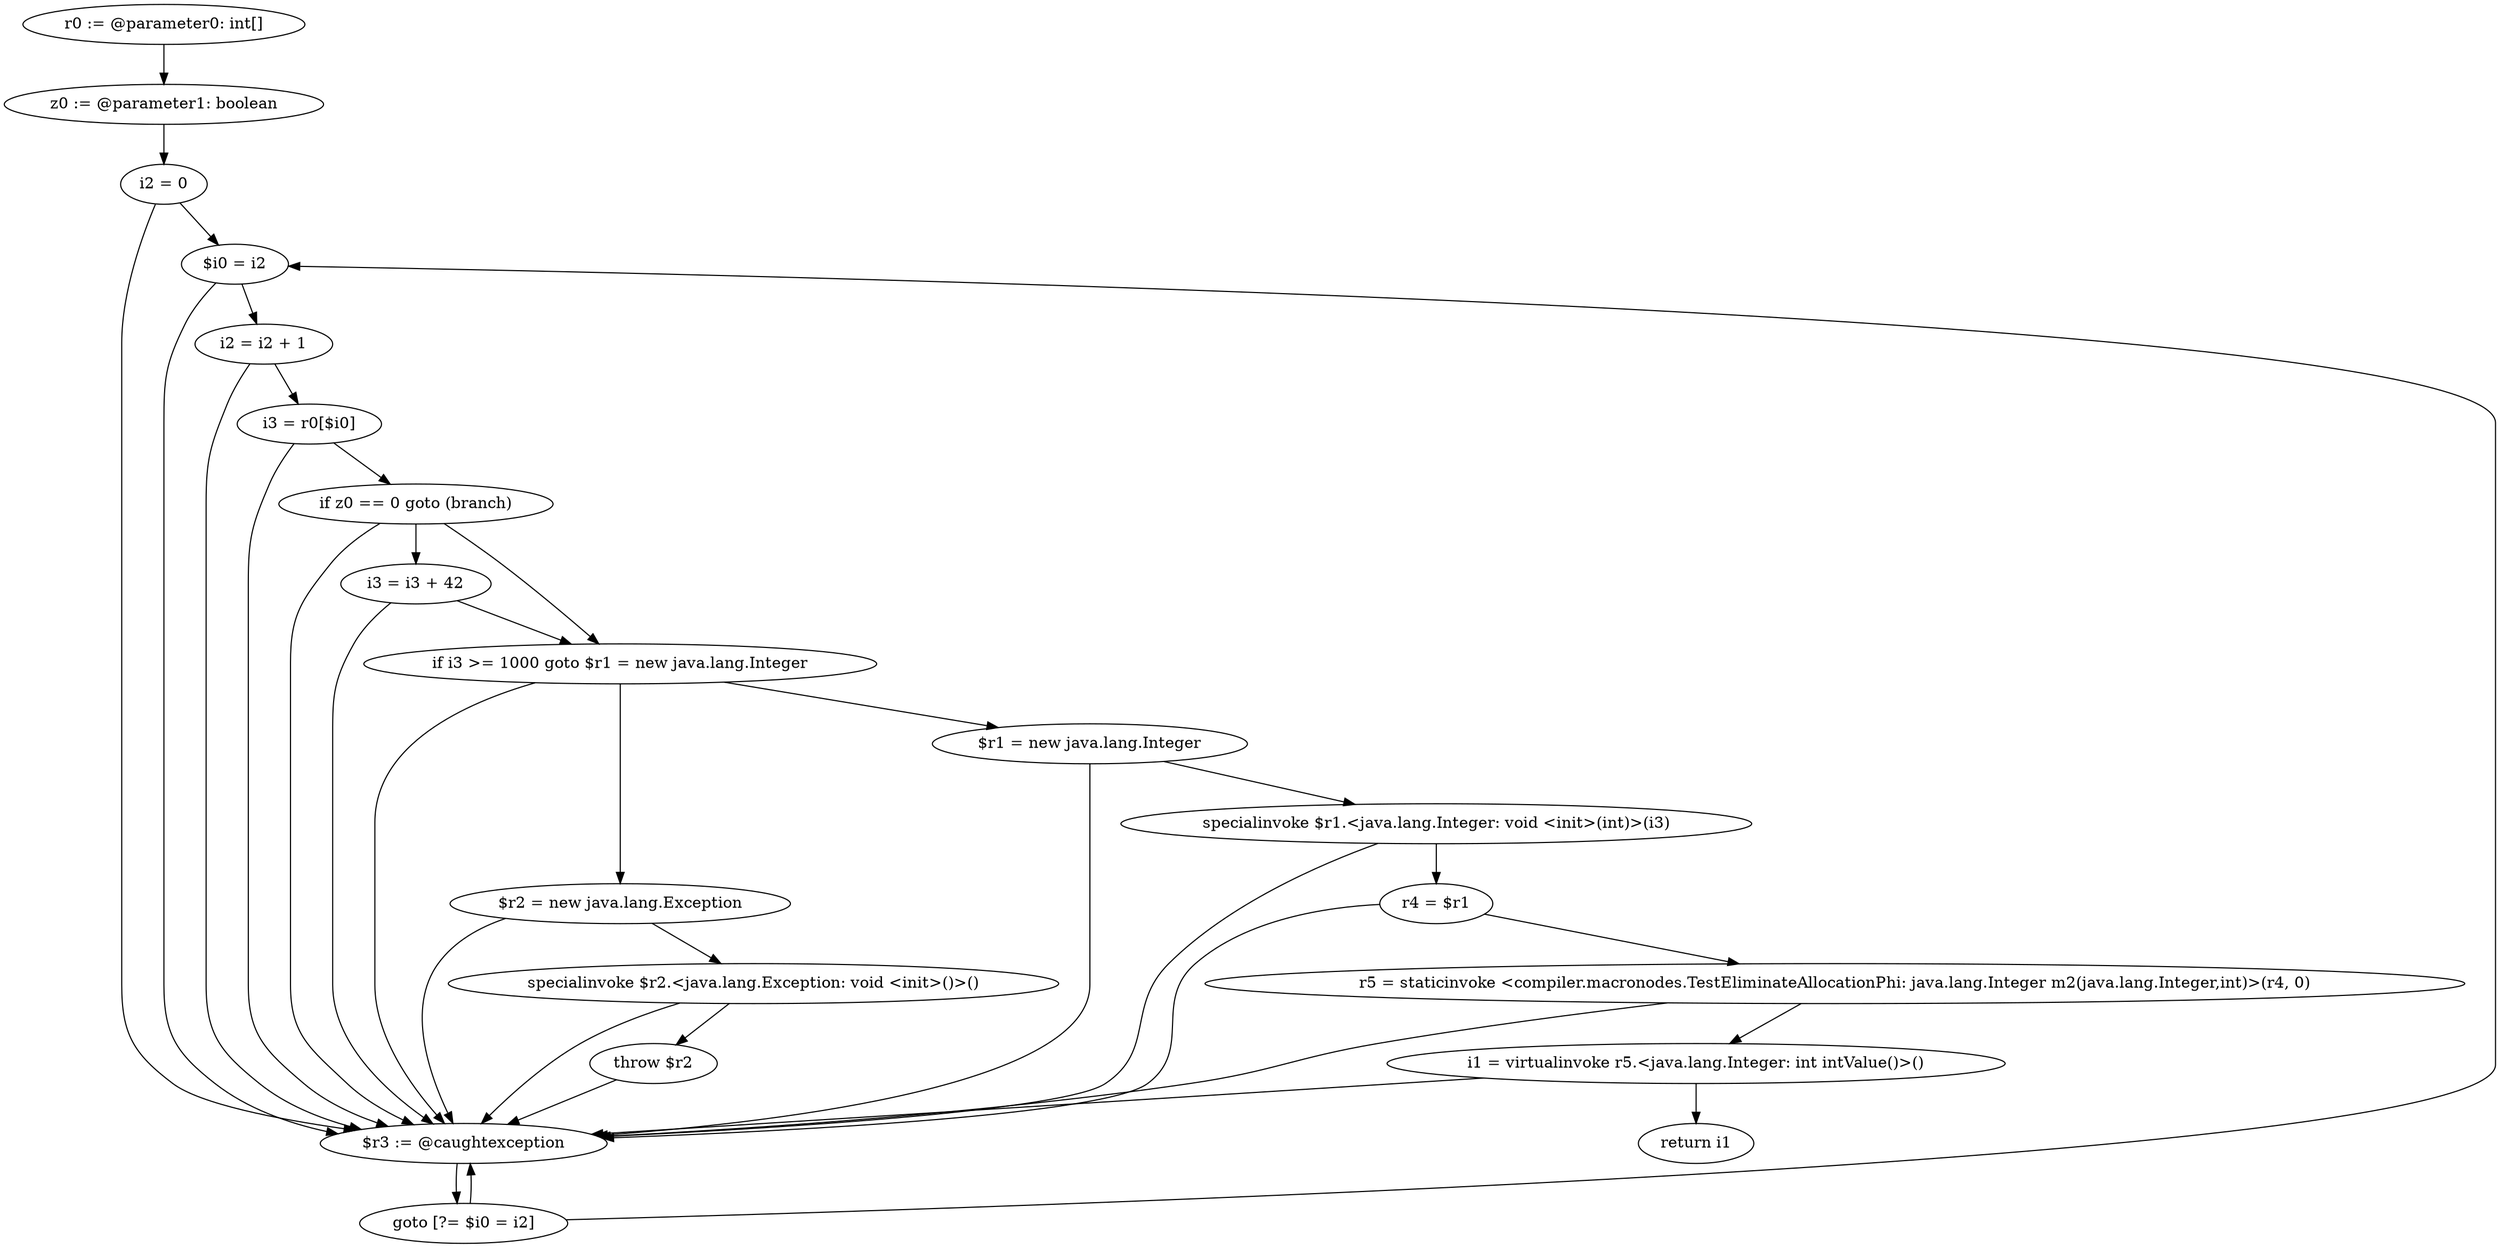 digraph "unitGraph" {
    "r0 := @parameter0: int[]"
    "z0 := @parameter1: boolean"
    "i2 = 0"
    "$i0 = i2"
    "i2 = i2 + 1"
    "i3 = r0[$i0]"
    "if z0 == 0 goto (branch)"
    "i3 = i3 + 42"
    "if i3 >= 1000 goto $r1 = new java.lang.Integer"
    "$r2 = new java.lang.Exception"
    "specialinvoke $r2.<java.lang.Exception: void <init>()>()"
    "throw $r2"
    "$r1 = new java.lang.Integer"
    "specialinvoke $r1.<java.lang.Integer: void <init>(int)>(i3)"
    "r4 = $r1"
    "r5 = staticinvoke <compiler.macronodes.TestEliminateAllocationPhi: java.lang.Integer m2(java.lang.Integer,int)>(r4, 0)"
    "i1 = virtualinvoke r5.<java.lang.Integer: int intValue()>()"
    "return i1"
    "$r3 := @caughtexception"
    "goto [?= $i0 = i2]"
    "r0 := @parameter0: int[]"->"z0 := @parameter1: boolean";
    "z0 := @parameter1: boolean"->"i2 = 0";
    "i2 = 0"->"$i0 = i2";
    "i2 = 0"->"$r3 := @caughtexception";
    "$i0 = i2"->"i2 = i2 + 1";
    "$i0 = i2"->"$r3 := @caughtexception";
    "i2 = i2 + 1"->"i3 = r0[$i0]";
    "i2 = i2 + 1"->"$r3 := @caughtexception";
    "i3 = r0[$i0]"->"if z0 == 0 goto (branch)";
    "i3 = r0[$i0]"->"$r3 := @caughtexception";
    "if z0 == 0 goto (branch)"->"i3 = i3 + 42";
    "if z0 == 0 goto (branch)"->"if i3 >= 1000 goto $r1 = new java.lang.Integer";
    "if z0 == 0 goto (branch)"->"$r3 := @caughtexception";
    "i3 = i3 + 42"->"if i3 >= 1000 goto $r1 = new java.lang.Integer";
    "i3 = i3 + 42"->"$r3 := @caughtexception";
    "if i3 >= 1000 goto $r1 = new java.lang.Integer"->"$r2 = new java.lang.Exception";
    "if i3 >= 1000 goto $r1 = new java.lang.Integer"->"$r1 = new java.lang.Integer";
    "if i3 >= 1000 goto $r1 = new java.lang.Integer"->"$r3 := @caughtexception";
    "$r2 = new java.lang.Exception"->"specialinvoke $r2.<java.lang.Exception: void <init>()>()";
    "$r2 = new java.lang.Exception"->"$r3 := @caughtexception";
    "specialinvoke $r2.<java.lang.Exception: void <init>()>()"->"throw $r2";
    "specialinvoke $r2.<java.lang.Exception: void <init>()>()"->"$r3 := @caughtexception";
    "throw $r2"->"$r3 := @caughtexception";
    "$r1 = new java.lang.Integer"->"specialinvoke $r1.<java.lang.Integer: void <init>(int)>(i3)";
    "$r1 = new java.lang.Integer"->"$r3 := @caughtexception";
    "specialinvoke $r1.<java.lang.Integer: void <init>(int)>(i3)"->"r4 = $r1";
    "specialinvoke $r1.<java.lang.Integer: void <init>(int)>(i3)"->"$r3 := @caughtexception";
    "r4 = $r1"->"r5 = staticinvoke <compiler.macronodes.TestEliminateAllocationPhi: java.lang.Integer m2(java.lang.Integer,int)>(r4, 0)";
    "r4 = $r1"->"$r3 := @caughtexception";
    "r5 = staticinvoke <compiler.macronodes.TestEliminateAllocationPhi: java.lang.Integer m2(java.lang.Integer,int)>(r4, 0)"->"i1 = virtualinvoke r5.<java.lang.Integer: int intValue()>()";
    "r5 = staticinvoke <compiler.macronodes.TestEliminateAllocationPhi: java.lang.Integer m2(java.lang.Integer,int)>(r4, 0)"->"$r3 := @caughtexception";
    "i1 = virtualinvoke r5.<java.lang.Integer: int intValue()>()"->"return i1";
    "i1 = virtualinvoke r5.<java.lang.Integer: int intValue()>()"->"$r3 := @caughtexception";
    "$r3 := @caughtexception"->"goto [?= $i0 = i2]";
    "goto [?= $i0 = i2]"->"$i0 = i2";
    "goto [?= $i0 = i2]"->"$r3 := @caughtexception";
}
